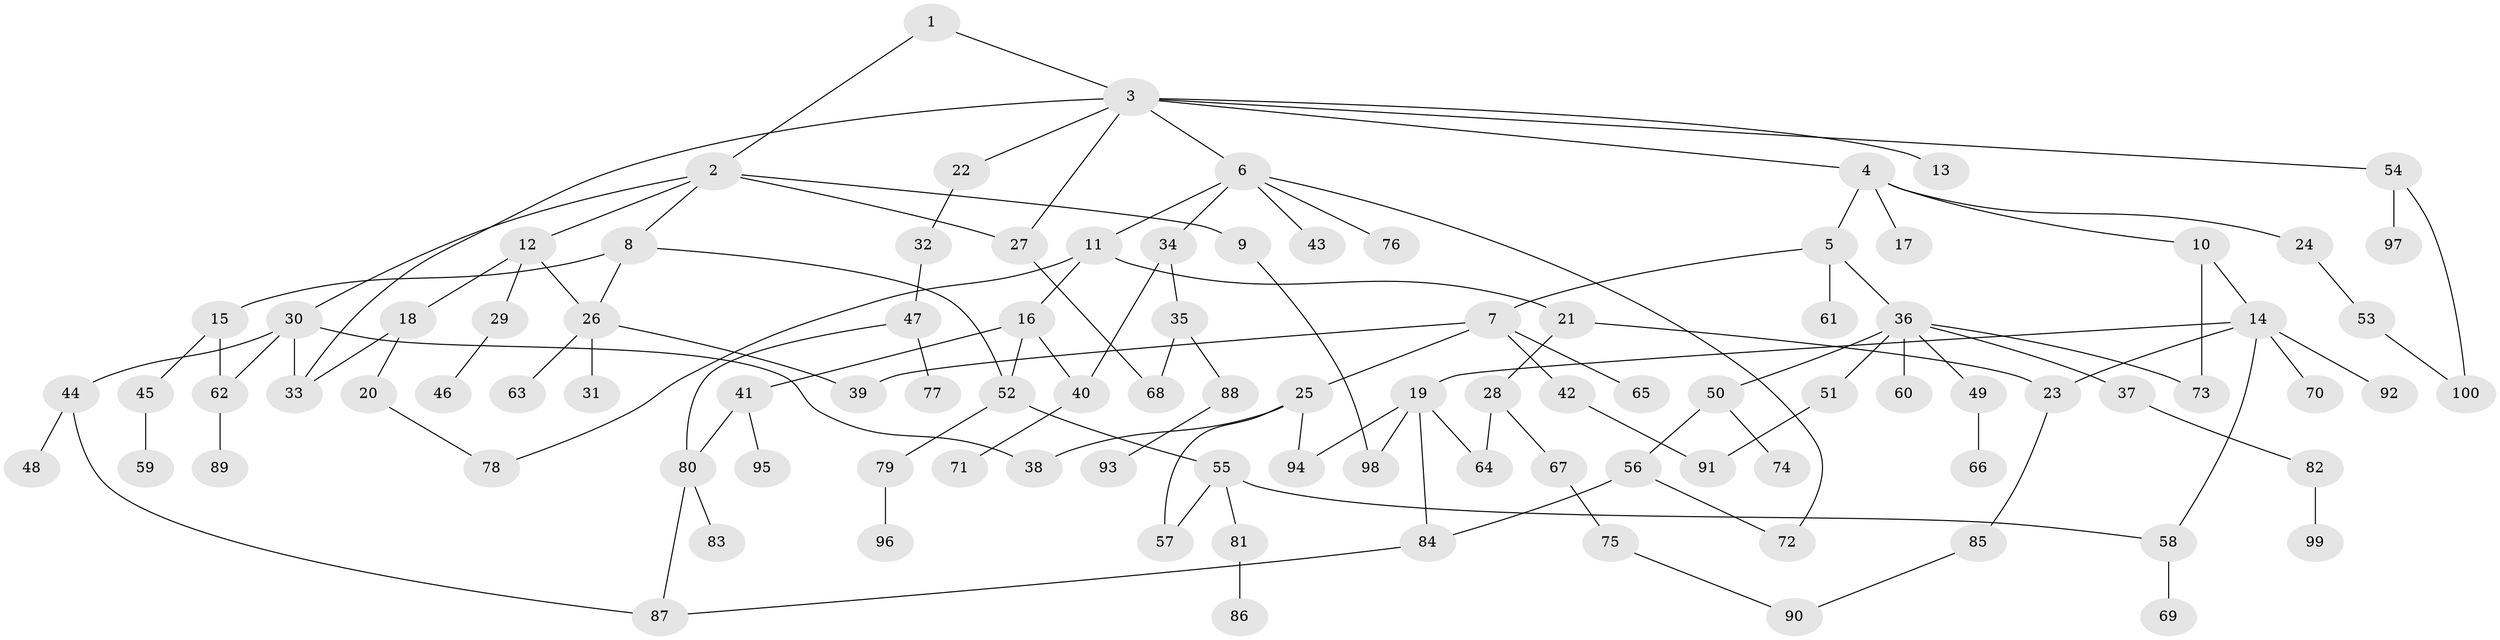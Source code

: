 // Generated by graph-tools (version 1.1) at 2025/38/02/21/25 10:38:51]
// undirected, 100 vertices, 125 edges
graph export_dot {
graph [start="1"]
  node [color=gray90,style=filled];
  1;
  2;
  3;
  4;
  5;
  6;
  7;
  8;
  9;
  10;
  11;
  12;
  13;
  14;
  15;
  16;
  17;
  18;
  19;
  20;
  21;
  22;
  23;
  24;
  25;
  26;
  27;
  28;
  29;
  30;
  31;
  32;
  33;
  34;
  35;
  36;
  37;
  38;
  39;
  40;
  41;
  42;
  43;
  44;
  45;
  46;
  47;
  48;
  49;
  50;
  51;
  52;
  53;
  54;
  55;
  56;
  57;
  58;
  59;
  60;
  61;
  62;
  63;
  64;
  65;
  66;
  67;
  68;
  69;
  70;
  71;
  72;
  73;
  74;
  75;
  76;
  77;
  78;
  79;
  80;
  81;
  82;
  83;
  84;
  85;
  86;
  87;
  88;
  89;
  90;
  91;
  92;
  93;
  94;
  95;
  96;
  97;
  98;
  99;
  100;
  1 -- 2;
  1 -- 3;
  2 -- 8;
  2 -- 9;
  2 -- 12;
  2 -- 27;
  2 -- 30;
  3 -- 4;
  3 -- 6;
  3 -- 13;
  3 -- 22;
  3 -- 54;
  3 -- 27;
  3 -- 33;
  4 -- 5;
  4 -- 10;
  4 -- 17;
  4 -- 24;
  5 -- 7;
  5 -- 36;
  5 -- 61;
  6 -- 11;
  6 -- 34;
  6 -- 43;
  6 -- 76;
  6 -- 72;
  7 -- 25;
  7 -- 39;
  7 -- 42;
  7 -- 65;
  8 -- 15;
  8 -- 26;
  8 -- 52;
  9 -- 98;
  10 -- 14;
  10 -- 73;
  11 -- 16;
  11 -- 21;
  11 -- 78;
  12 -- 18;
  12 -- 26;
  12 -- 29;
  14 -- 19;
  14 -- 70;
  14 -- 92;
  14 -- 23;
  14 -- 58;
  15 -- 45;
  15 -- 62;
  16 -- 41;
  16 -- 52;
  16 -- 40;
  18 -- 20;
  18 -- 33;
  19 -- 64;
  19 -- 84;
  19 -- 98;
  19 -- 94;
  20 -- 78;
  21 -- 23;
  21 -- 28;
  22 -- 32;
  23 -- 85;
  24 -- 53;
  25 -- 38;
  25 -- 94;
  25 -- 57;
  26 -- 31;
  26 -- 63;
  26 -- 39;
  27 -- 68;
  28 -- 67;
  28 -- 64;
  29 -- 46;
  30 -- 33;
  30 -- 44;
  30 -- 62;
  30 -- 38;
  32 -- 47;
  34 -- 35;
  34 -- 40;
  35 -- 88;
  35 -- 68;
  36 -- 37;
  36 -- 49;
  36 -- 50;
  36 -- 51;
  36 -- 60;
  36 -- 73;
  37 -- 82;
  40 -- 71;
  41 -- 95;
  41 -- 80;
  42 -- 91;
  44 -- 48;
  44 -- 87;
  45 -- 59;
  47 -- 77;
  47 -- 80;
  49 -- 66;
  50 -- 56;
  50 -- 74;
  51 -- 91;
  52 -- 55;
  52 -- 79;
  53 -- 100;
  54 -- 97;
  54 -- 100;
  55 -- 57;
  55 -- 58;
  55 -- 81;
  56 -- 72;
  56 -- 84;
  58 -- 69;
  62 -- 89;
  67 -- 75;
  75 -- 90;
  79 -- 96;
  80 -- 83;
  80 -- 87;
  81 -- 86;
  82 -- 99;
  84 -- 87;
  85 -- 90;
  88 -- 93;
}
